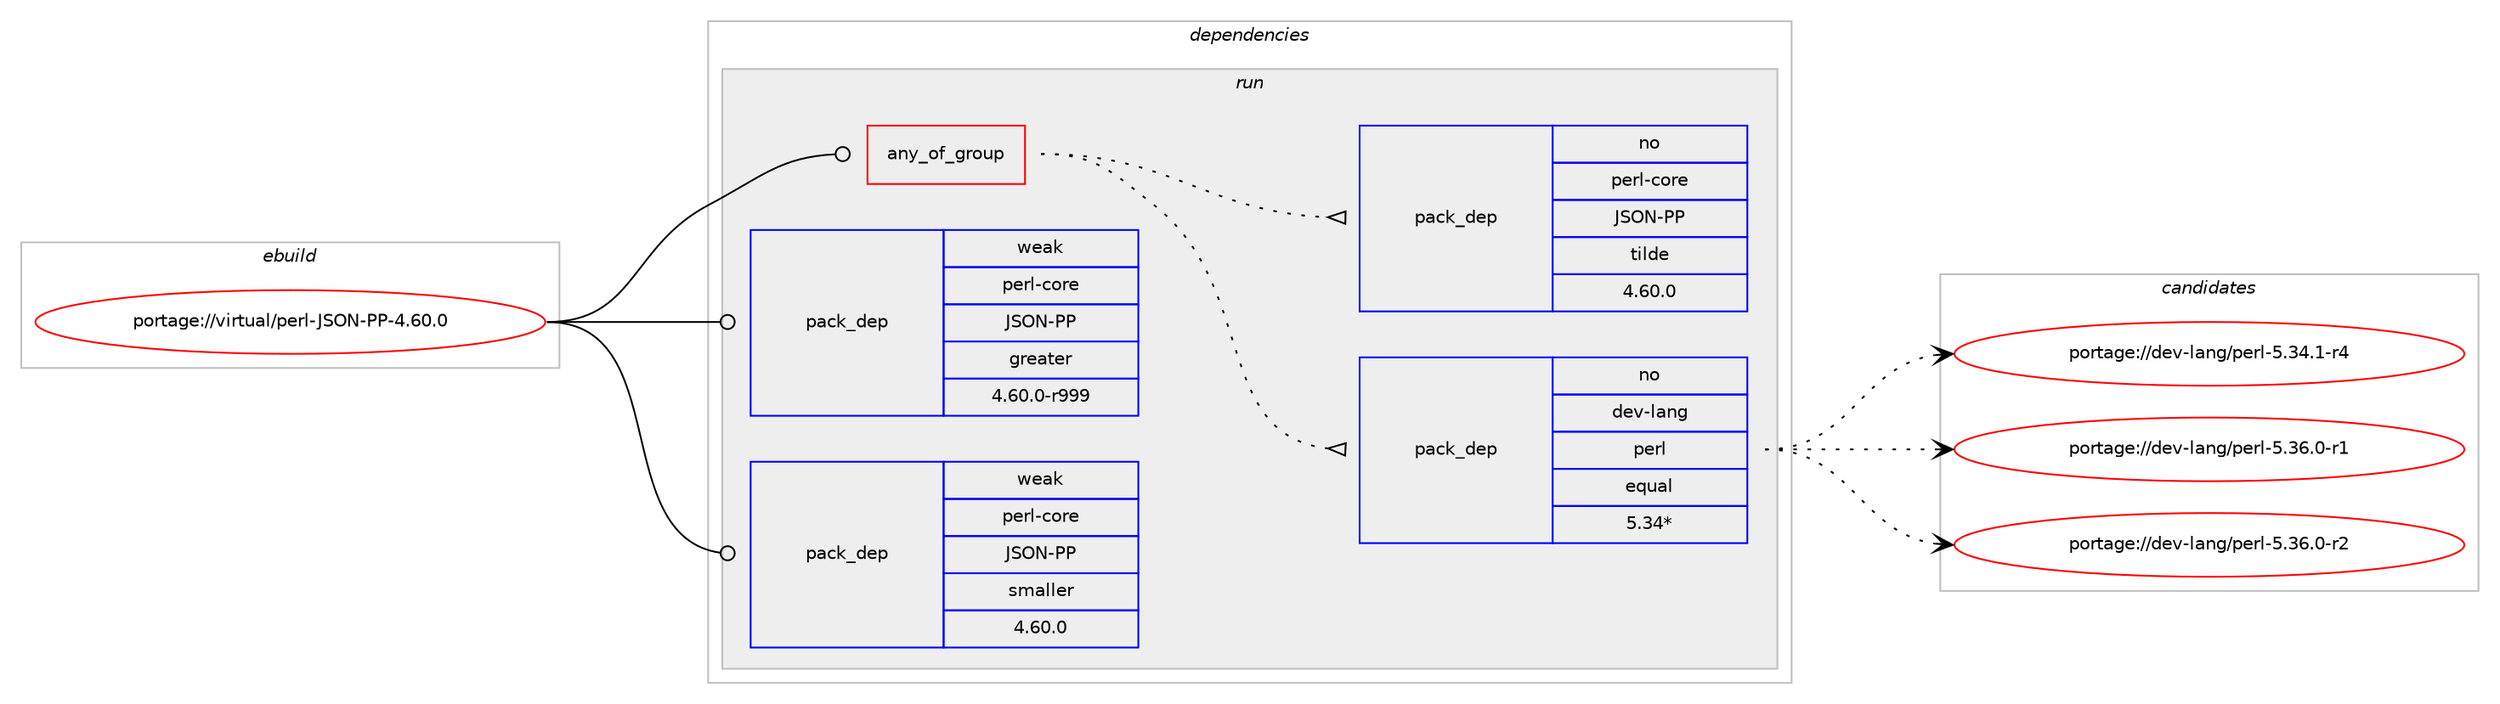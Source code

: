 digraph prolog {

# *************
# Graph options
# *************

newrank=true;
concentrate=true;
compound=true;
graph [rankdir=LR,fontname=Helvetica,fontsize=10,ranksep=1.5];#, ranksep=2.5, nodesep=0.2];
edge  [arrowhead=vee];
node  [fontname=Helvetica,fontsize=10];

# **********
# The ebuild
# **********

subgraph cluster_leftcol {
color=gray;
rank=same;
label=<<i>ebuild</i>>;
id [label="portage://virtual/perl-JSON-PP-4.60.0", color=red, width=4, href="../virtual/perl-JSON-PP-4.60.0.svg"];
}

# ****************
# The dependencies
# ****************

subgraph cluster_midcol {
color=gray;
label=<<i>dependencies</i>>;
subgraph cluster_compile {
fillcolor="#eeeeee";
style=filled;
label=<<i>compile</i>>;
}
subgraph cluster_compileandrun {
fillcolor="#eeeeee";
style=filled;
label=<<i>compile and run</i>>;
}
subgraph cluster_run {
fillcolor="#eeeeee";
style=filled;
label=<<i>run</i>>;
subgraph any21 {
dependency186 [label=<<TABLE BORDER="0" CELLBORDER="1" CELLSPACING="0" CELLPADDING="4"><TR><TD CELLPADDING="10">any_of_group</TD></TR></TABLE>>, shape=none, color=red];subgraph pack127 {
dependency187 [label=<<TABLE BORDER="0" CELLBORDER="1" CELLSPACING="0" CELLPADDING="4" WIDTH="220"><TR><TD ROWSPAN="6" CELLPADDING="30">pack_dep</TD></TR><TR><TD WIDTH="110">no</TD></TR><TR><TD>dev-lang</TD></TR><TR><TD>perl</TD></TR><TR><TD>equal</TD></TR><TR><TD>5.34*</TD></TR></TABLE>>, shape=none, color=blue];
}
dependency186:e -> dependency187:w [weight=20,style="dotted",arrowhead="oinv"];
subgraph pack128 {
dependency188 [label=<<TABLE BORDER="0" CELLBORDER="1" CELLSPACING="0" CELLPADDING="4" WIDTH="220"><TR><TD ROWSPAN="6" CELLPADDING="30">pack_dep</TD></TR><TR><TD WIDTH="110">no</TD></TR><TR><TD>perl-core</TD></TR><TR><TD>JSON-PP</TD></TR><TR><TD>tilde</TD></TR><TR><TD>4.60.0</TD></TR></TABLE>>, shape=none, color=blue];
}
dependency186:e -> dependency188:w [weight=20,style="dotted",arrowhead="oinv"];
}
id:e -> dependency186:w [weight=20,style="solid",arrowhead="odot"];
# *** BEGIN UNKNOWN DEPENDENCY TYPE (TODO) ***
# id -> package_dependency(portage://virtual/perl-JSON-PP-4.60.0,run,no,dev-lang,perl,none,[,,],any_same_slot,[])
# *** END UNKNOWN DEPENDENCY TYPE (TODO) ***

subgraph pack129 {
dependency189 [label=<<TABLE BORDER="0" CELLBORDER="1" CELLSPACING="0" CELLPADDING="4" WIDTH="220"><TR><TD ROWSPAN="6" CELLPADDING="30">pack_dep</TD></TR><TR><TD WIDTH="110">weak</TD></TR><TR><TD>perl-core</TD></TR><TR><TD>JSON-PP</TD></TR><TR><TD>greater</TD></TR><TR><TD>4.60.0-r999</TD></TR></TABLE>>, shape=none, color=blue];
}
id:e -> dependency189:w [weight=20,style="solid",arrowhead="odot"];
subgraph pack130 {
dependency190 [label=<<TABLE BORDER="0" CELLBORDER="1" CELLSPACING="0" CELLPADDING="4" WIDTH="220"><TR><TD ROWSPAN="6" CELLPADDING="30">pack_dep</TD></TR><TR><TD WIDTH="110">weak</TD></TR><TR><TD>perl-core</TD></TR><TR><TD>JSON-PP</TD></TR><TR><TD>smaller</TD></TR><TR><TD>4.60.0</TD></TR></TABLE>>, shape=none, color=blue];
}
id:e -> dependency190:w [weight=20,style="solid",arrowhead="odot"];
}
}

# **************
# The candidates
# **************

subgraph cluster_choices {
rank=same;
color=gray;
label=<<i>candidates</i>>;

subgraph choice127 {
color=black;
nodesep=1;
choice100101118451089711010347112101114108455346515246494511452 [label="portage://dev-lang/perl-5.34.1-r4", color=red, width=4,href="../dev-lang/perl-5.34.1-r4.svg"];
choice100101118451089711010347112101114108455346515446484511449 [label="portage://dev-lang/perl-5.36.0-r1", color=red, width=4,href="../dev-lang/perl-5.36.0-r1.svg"];
choice100101118451089711010347112101114108455346515446484511450 [label="portage://dev-lang/perl-5.36.0-r2", color=red, width=4,href="../dev-lang/perl-5.36.0-r2.svg"];
dependency187:e -> choice100101118451089711010347112101114108455346515246494511452:w [style=dotted,weight="100"];
dependency187:e -> choice100101118451089711010347112101114108455346515446484511449:w [style=dotted,weight="100"];
dependency187:e -> choice100101118451089711010347112101114108455346515446484511450:w [style=dotted,weight="100"];
}
subgraph choice128 {
color=black;
nodesep=1;
}
subgraph choice129 {
color=black;
nodesep=1;
}
subgraph choice130 {
color=black;
nodesep=1;
}
}

}
